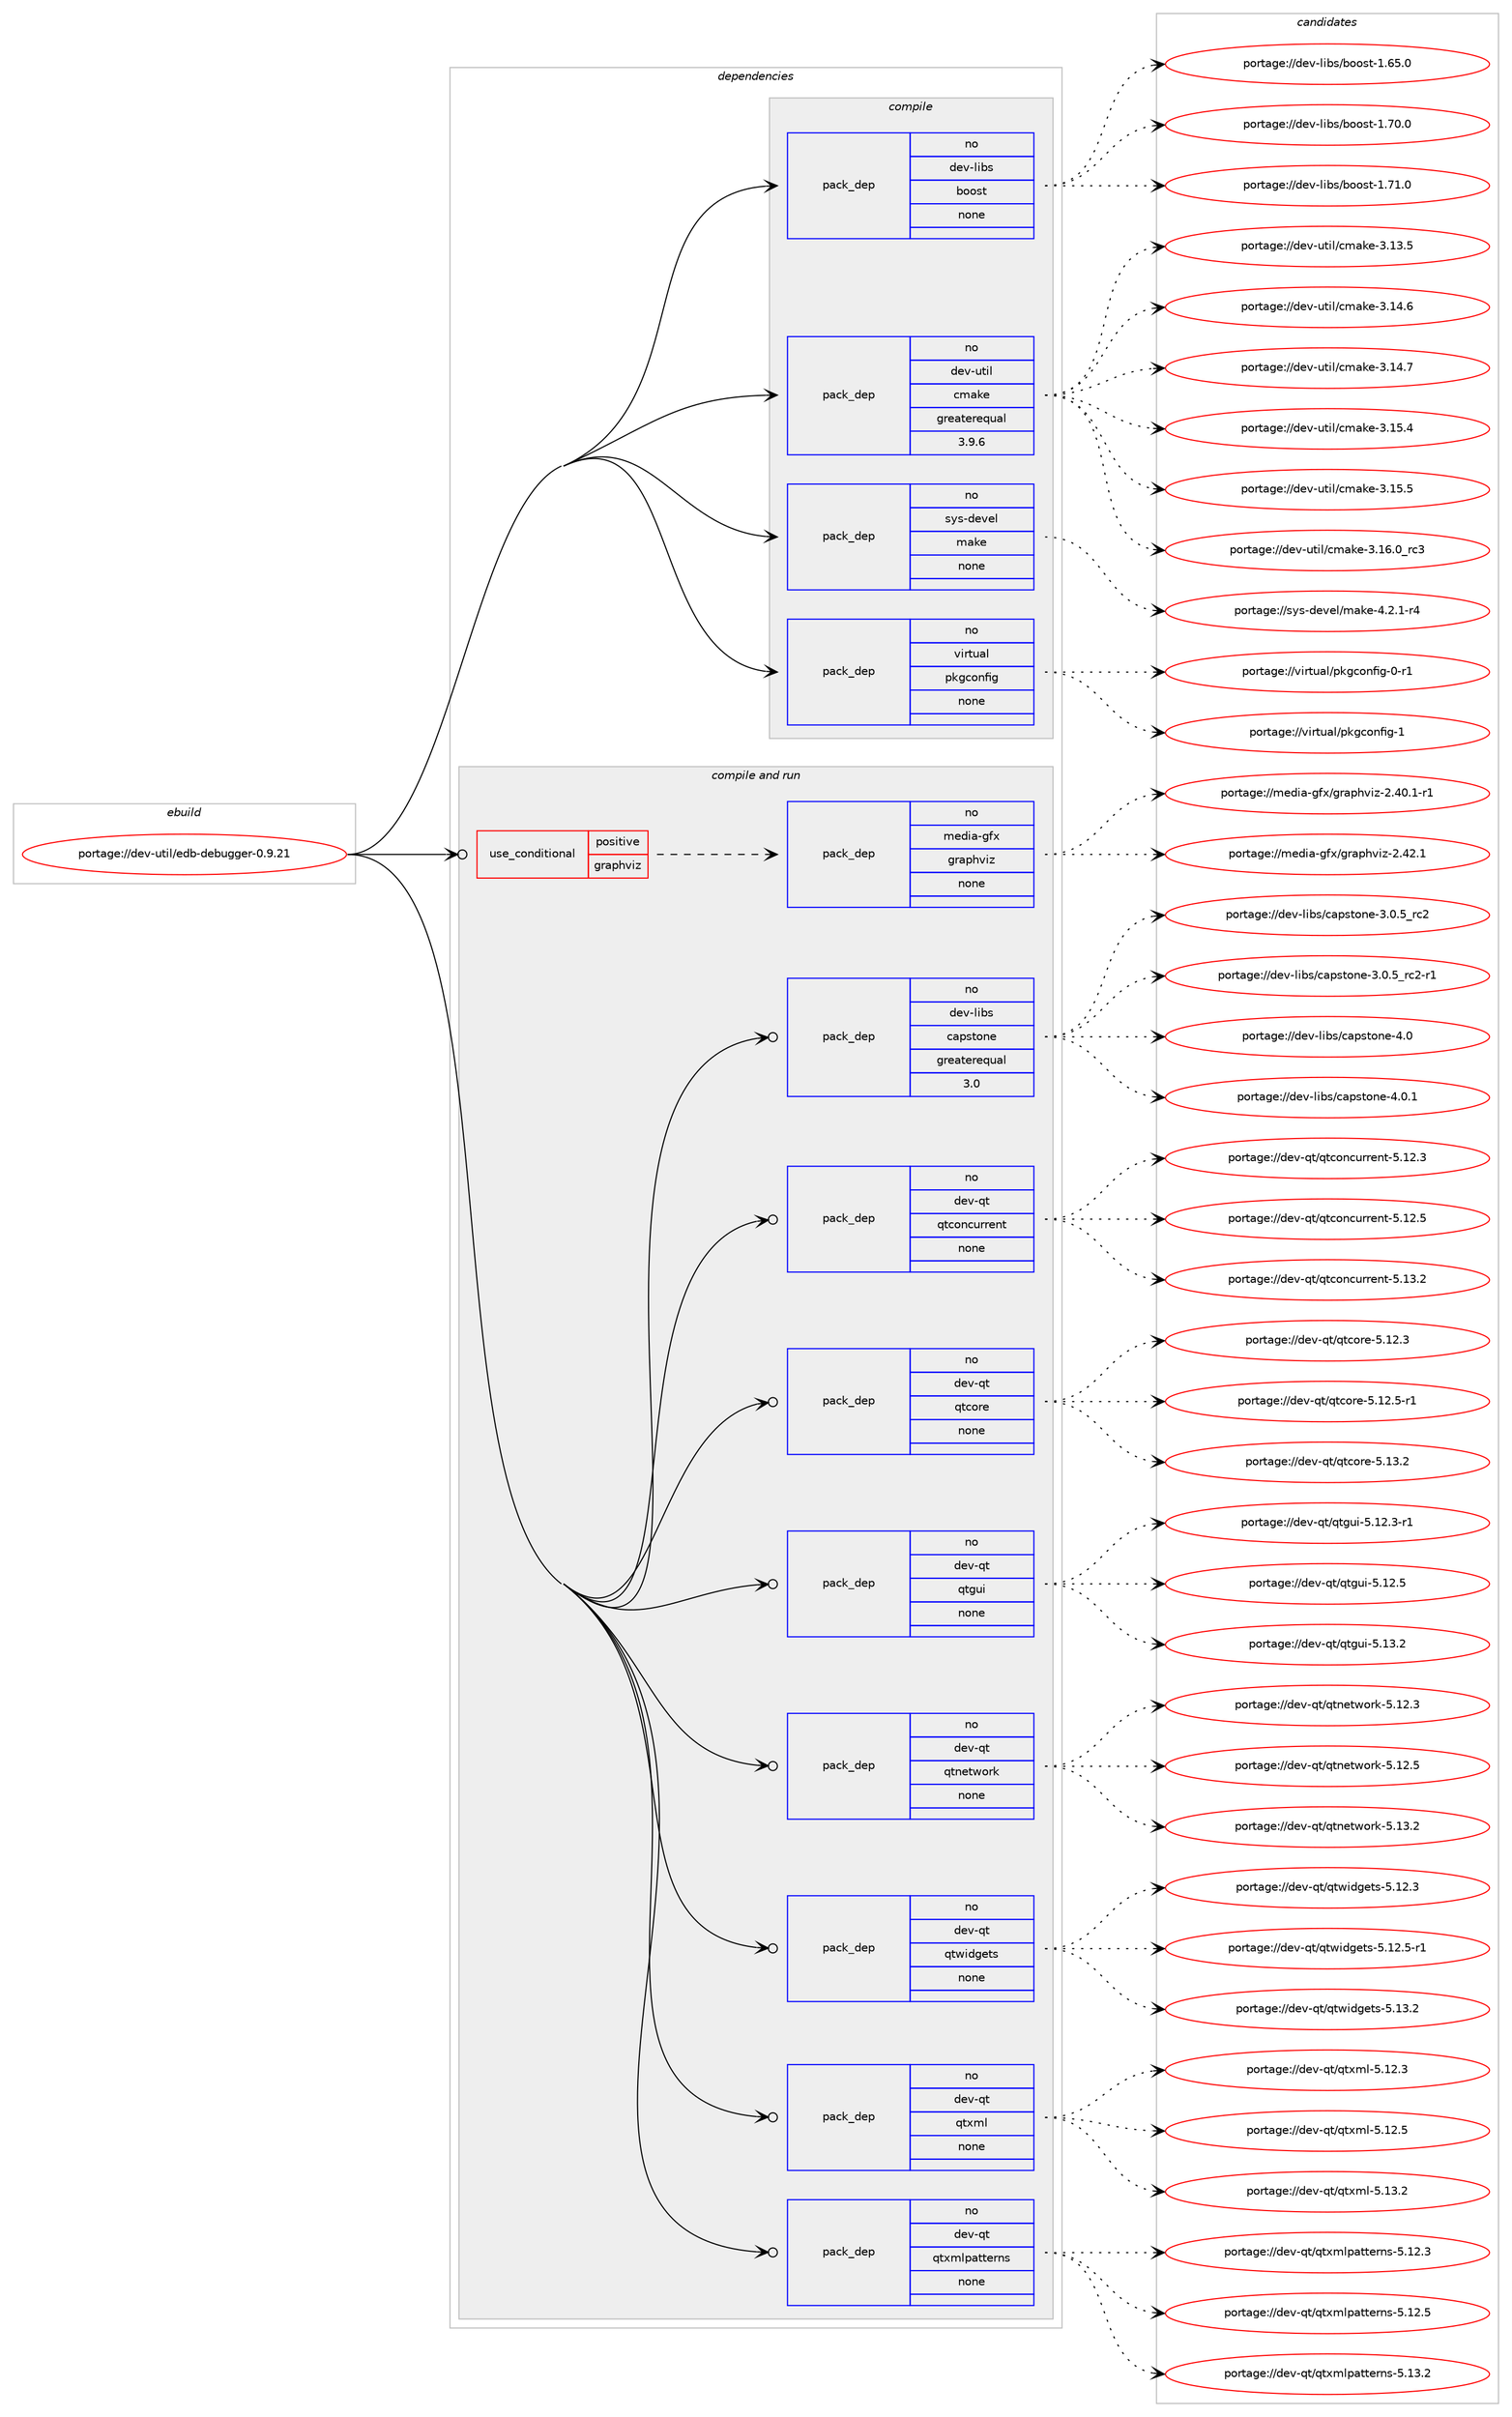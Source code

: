 digraph prolog {

# *************
# Graph options
# *************

newrank=true;
concentrate=true;
compound=true;
graph [rankdir=LR,fontname=Helvetica,fontsize=10,ranksep=1.5];#, ranksep=2.5, nodesep=0.2];
edge  [arrowhead=vee];
node  [fontname=Helvetica,fontsize=10];

# **********
# The ebuild
# **********

subgraph cluster_leftcol {
color=gray;
rank=same;
label=<<i>ebuild</i>>;
id [label="portage://dev-util/edb-debugger-0.9.21", color=red, width=4, href="../dev-util/edb-debugger-0.9.21.svg"];
}

# ****************
# The dependencies
# ****************

subgraph cluster_midcol {
color=gray;
label=<<i>dependencies</i>>;
subgraph cluster_compile {
fillcolor="#eeeeee";
style=filled;
label=<<i>compile</i>>;
subgraph pack187210 {
dependency261961 [label=<<TABLE BORDER="0" CELLBORDER="1" CELLSPACING="0" CELLPADDING="4" WIDTH="220"><TR><TD ROWSPAN="6" CELLPADDING="30">pack_dep</TD></TR><TR><TD WIDTH="110">no</TD></TR><TR><TD>dev-libs</TD></TR><TR><TD>boost</TD></TR><TR><TD>none</TD></TR><TR><TD></TD></TR></TABLE>>, shape=none, color=blue];
}
id:e -> dependency261961:w [weight=20,style="solid",arrowhead="vee"];
subgraph pack187211 {
dependency261962 [label=<<TABLE BORDER="0" CELLBORDER="1" CELLSPACING="0" CELLPADDING="4" WIDTH="220"><TR><TD ROWSPAN="6" CELLPADDING="30">pack_dep</TD></TR><TR><TD WIDTH="110">no</TD></TR><TR><TD>dev-util</TD></TR><TR><TD>cmake</TD></TR><TR><TD>greaterequal</TD></TR><TR><TD>3.9.6</TD></TR></TABLE>>, shape=none, color=blue];
}
id:e -> dependency261962:w [weight=20,style="solid",arrowhead="vee"];
subgraph pack187212 {
dependency261963 [label=<<TABLE BORDER="0" CELLBORDER="1" CELLSPACING="0" CELLPADDING="4" WIDTH="220"><TR><TD ROWSPAN="6" CELLPADDING="30">pack_dep</TD></TR><TR><TD WIDTH="110">no</TD></TR><TR><TD>sys-devel</TD></TR><TR><TD>make</TD></TR><TR><TD>none</TD></TR><TR><TD></TD></TR></TABLE>>, shape=none, color=blue];
}
id:e -> dependency261963:w [weight=20,style="solid",arrowhead="vee"];
subgraph pack187213 {
dependency261964 [label=<<TABLE BORDER="0" CELLBORDER="1" CELLSPACING="0" CELLPADDING="4" WIDTH="220"><TR><TD ROWSPAN="6" CELLPADDING="30">pack_dep</TD></TR><TR><TD WIDTH="110">no</TD></TR><TR><TD>virtual</TD></TR><TR><TD>pkgconfig</TD></TR><TR><TD>none</TD></TR><TR><TD></TD></TR></TABLE>>, shape=none, color=blue];
}
id:e -> dependency261964:w [weight=20,style="solid",arrowhead="vee"];
}
subgraph cluster_compileandrun {
fillcolor="#eeeeee";
style=filled;
label=<<i>compile and run</i>>;
subgraph cond71109 {
dependency261965 [label=<<TABLE BORDER="0" CELLBORDER="1" CELLSPACING="0" CELLPADDING="4"><TR><TD ROWSPAN="3" CELLPADDING="10">use_conditional</TD></TR><TR><TD>positive</TD></TR><TR><TD>graphviz</TD></TR></TABLE>>, shape=none, color=red];
subgraph pack187214 {
dependency261966 [label=<<TABLE BORDER="0" CELLBORDER="1" CELLSPACING="0" CELLPADDING="4" WIDTH="220"><TR><TD ROWSPAN="6" CELLPADDING="30">pack_dep</TD></TR><TR><TD WIDTH="110">no</TD></TR><TR><TD>media-gfx</TD></TR><TR><TD>graphviz</TD></TR><TR><TD>none</TD></TR><TR><TD></TD></TR></TABLE>>, shape=none, color=blue];
}
dependency261965:e -> dependency261966:w [weight=20,style="dashed",arrowhead="vee"];
}
id:e -> dependency261965:w [weight=20,style="solid",arrowhead="odotvee"];
subgraph pack187215 {
dependency261967 [label=<<TABLE BORDER="0" CELLBORDER="1" CELLSPACING="0" CELLPADDING="4" WIDTH="220"><TR><TD ROWSPAN="6" CELLPADDING="30">pack_dep</TD></TR><TR><TD WIDTH="110">no</TD></TR><TR><TD>dev-libs</TD></TR><TR><TD>capstone</TD></TR><TR><TD>greaterequal</TD></TR><TR><TD>3.0</TD></TR></TABLE>>, shape=none, color=blue];
}
id:e -> dependency261967:w [weight=20,style="solid",arrowhead="odotvee"];
subgraph pack187216 {
dependency261968 [label=<<TABLE BORDER="0" CELLBORDER="1" CELLSPACING="0" CELLPADDING="4" WIDTH="220"><TR><TD ROWSPAN="6" CELLPADDING="30">pack_dep</TD></TR><TR><TD WIDTH="110">no</TD></TR><TR><TD>dev-qt</TD></TR><TR><TD>qtconcurrent</TD></TR><TR><TD>none</TD></TR><TR><TD></TD></TR></TABLE>>, shape=none, color=blue];
}
id:e -> dependency261968:w [weight=20,style="solid",arrowhead="odotvee"];
subgraph pack187217 {
dependency261969 [label=<<TABLE BORDER="0" CELLBORDER="1" CELLSPACING="0" CELLPADDING="4" WIDTH="220"><TR><TD ROWSPAN="6" CELLPADDING="30">pack_dep</TD></TR><TR><TD WIDTH="110">no</TD></TR><TR><TD>dev-qt</TD></TR><TR><TD>qtcore</TD></TR><TR><TD>none</TD></TR><TR><TD></TD></TR></TABLE>>, shape=none, color=blue];
}
id:e -> dependency261969:w [weight=20,style="solid",arrowhead="odotvee"];
subgraph pack187218 {
dependency261970 [label=<<TABLE BORDER="0" CELLBORDER="1" CELLSPACING="0" CELLPADDING="4" WIDTH="220"><TR><TD ROWSPAN="6" CELLPADDING="30">pack_dep</TD></TR><TR><TD WIDTH="110">no</TD></TR><TR><TD>dev-qt</TD></TR><TR><TD>qtgui</TD></TR><TR><TD>none</TD></TR><TR><TD></TD></TR></TABLE>>, shape=none, color=blue];
}
id:e -> dependency261970:w [weight=20,style="solid",arrowhead="odotvee"];
subgraph pack187219 {
dependency261971 [label=<<TABLE BORDER="0" CELLBORDER="1" CELLSPACING="0" CELLPADDING="4" WIDTH="220"><TR><TD ROWSPAN="6" CELLPADDING="30">pack_dep</TD></TR><TR><TD WIDTH="110">no</TD></TR><TR><TD>dev-qt</TD></TR><TR><TD>qtnetwork</TD></TR><TR><TD>none</TD></TR><TR><TD></TD></TR></TABLE>>, shape=none, color=blue];
}
id:e -> dependency261971:w [weight=20,style="solid",arrowhead="odotvee"];
subgraph pack187220 {
dependency261972 [label=<<TABLE BORDER="0" CELLBORDER="1" CELLSPACING="0" CELLPADDING="4" WIDTH="220"><TR><TD ROWSPAN="6" CELLPADDING="30">pack_dep</TD></TR><TR><TD WIDTH="110">no</TD></TR><TR><TD>dev-qt</TD></TR><TR><TD>qtwidgets</TD></TR><TR><TD>none</TD></TR><TR><TD></TD></TR></TABLE>>, shape=none, color=blue];
}
id:e -> dependency261972:w [weight=20,style="solid",arrowhead="odotvee"];
subgraph pack187221 {
dependency261973 [label=<<TABLE BORDER="0" CELLBORDER="1" CELLSPACING="0" CELLPADDING="4" WIDTH="220"><TR><TD ROWSPAN="6" CELLPADDING="30">pack_dep</TD></TR><TR><TD WIDTH="110">no</TD></TR><TR><TD>dev-qt</TD></TR><TR><TD>qtxml</TD></TR><TR><TD>none</TD></TR><TR><TD></TD></TR></TABLE>>, shape=none, color=blue];
}
id:e -> dependency261973:w [weight=20,style="solid",arrowhead="odotvee"];
subgraph pack187222 {
dependency261974 [label=<<TABLE BORDER="0" CELLBORDER="1" CELLSPACING="0" CELLPADDING="4" WIDTH="220"><TR><TD ROWSPAN="6" CELLPADDING="30">pack_dep</TD></TR><TR><TD WIDTH="110">no</TD></TR><TR><TD>dev-qt</TD></TR><TR><TD>qtxmlpatterns</TD></TR><TR><TD>none</TD></TR><TR><TD></TD></TR></TABLE>>, shape=none, color=blue];
}
id:e -> dependency261974:w [weight=20,style="solid",arrowhead="odotvee"];
}
subgraph cluster_run {
fillcolor="#eeeeee";
style=filled;
label=<<i>run</i>>;
}
}

# **************
# The candidates
# **************

subgraph cluster_choices {
rank=same;
color=gray;
label=<<i>candidates</i>>;

subgraph choice187210 {
color=black;
nodesep=1;
choiceportage1001011184510810598115479811111111511645494654534648 [label="portage://dev-libs/boost-1.65.0", color=red, width=4,href="../dev-libs/boost-1.65.0.svg"];
choiceportage1001011184510810598115479811111111511645494655484648 [label="portage://dev-libs/boost-1.70.0", color=red, width=4,href="../dev-libs/boost-1.70.0.svg"];
choiceportage1001011184510810598115479811111111511645494655494648 [label="portage://dev-libs/boost-1.71.0", color=red, width=4,href="../dev-libs/boost-1.71.0.svg"];
dependency261961:e -> choiceportage1001011184510810598115479811111111511645494654534648:w [style=dotted,weight="100"];
dependency261961:e -> choiceportage1001011184510810598115479811111111511645494655484648:w [style=dotted,weight="100"];
dependency261961:e -> choiceportage1001011184510810598115479811111111511645494655494648:w [style=dotted,weight="100"];
}
subgraph choice187211 {
color=black;
nodesep=1;
choiceportage1001011184511711610510847991099710710145514649514653 [label="portage://dev-util/cmake-3.13.5", color=red, width=4,href="../dev-util/cmake-3.13.5.svg"];
choiceportage1001011184511711610510847991099710710145514649524654 [label="portage://dev-util/cmake-3.14.6", color=red, width=4,href="../dev-util/cmake-3.14.6.svg"];
choiceportage1001011184511711610510847991099710710145514649524655 [label="portage://dev-util/cmake-3.14.7", color=red, width=4,href="../dev-util/cmake-3.14.7.svg"];
choiceportage1001011184511711610510847991099710710145514649534652 [label="portage://dev-util/cmake-3.15.4", color=red, width=4,href="../dev-util/cmake-3.15.4.svg"];
choiceportage1001011184511711610510847991099710710145514649534653 [label="portage://dev-util/cmake-3.15.5", color=red, width=4,href="../dev-util/cmake-3.15.5.svg"];
choiceportage1001011184511711610510847991099710710145514649544648951149951 [label="portage://dev-util/cmake-3.16.0_rc3", color=red, width=4,href="../dev-util/cmake-3.16.0_rc3.svg"];
dependency261962:e -> choiceportage1001011184511711610510847991099710710145514649514653:w [style=dotted,weight="100"];
dependency261962:e -> choiceportage1001011184511711610510847991099710710145514649524654:w [style=dotted,weight="100"];
dependency261962:e -> choiceportage1001011184511711610510847991099710710145514649524655:w [style=dotted,weight="100"];
dependency261962:e -> choiceportage1001011184511711610510847991099710710145514649534652:w [style=dotted,weight="100"];
dependency261962:e -> choiceportage1001011184511711610510847991099710710145514649534653:w [style=dotted,weight="100"];
dependency261962:e -> choiceportage1001011184511711610510847991099710710145514649544648951149951:w [style=dotted,weight="100"];
}
subgraph choice187212 {
color=black;
nodesep=1;
choiceportage1151211154510010111810110847109971071014552465046494511452 [label="portage://sys-devel/make-4.2.1-r4", color=red, width=4,href="../sys-devel/make-4.2.1-r4.svg"];
dependency261963:e -> choiceportage1151211154510010111810110847109971071014552465046494511452:w [style=dotted,weight="100"];
}
subgraph choice187213 {
color=black;
nodesep=1;
choiceportage11810511411611797108471121071039911111010210510345484511449 [label="portage://virtual/pkgconfig-0-r1", color=red, width=4,href="../virtual/pkgconfig-0-r1.svg"];
choiceportage1181051141161179710847112107103991111101021051034549 [label="portage://virtual/pkgconfig-1", color=red, width=4,href="../virtual/pkgconfig-1.svg"];
dependency261964:e -> choiceportage11810511411611797108471121071039911111010210510345484511449:w [style=dotted,weight="100"];
dependency261964:e -> choiceportage1181051141161179710847112107103991111101021051034549:w [style=dotted,weight="100"];
}
subgraph choice187214 {
color=black;
nodesep=1;
choiceportage10910110010597451031021204710311497112104118105122455046524846494511449 [label="portage://media-gfx/graphviz-2.40.1-r1", color=red, width=4,href="../media-gfx/graphviz-2.40.1-r1.svg"];
choiceportage1091011001059745103102120471031149711210411810512245504652504649 [label="portage://media-gfx/graphviz-2.42.1", color=red, width=4,href="../media-gfx/graphviz-2.42.1.svg"];
dependency261966:e -> choiceportage10910110010597451031021204710311497112104118105122455046524846494511449:w [style=dotted,weight="100"];
dependency261966:e -> choiceportage1091011001059745103102120471031149711210411810512245504652504649:w [style=dotted,weight="100"];
}
subgraph choice187215 {
color=black;
nodesep=1;
choiceportage1001011184510810598115479997112115116111110101455146484653951149950 [label="portage://dev-libs/capstone-3.0.5_rc2", color=red, width=4,href="../dev-libs/capstone-3.0.5_rc2.svg"];
choiceportage10010111845108105981154799971121151161111101014551464846539511499504511449 [label="portage://dev-libs/capstone-3.0.5_rc2-r1", color=red, width=4,href="../dev-libs/capstone-3.0.5_rc2-r1.svg"];
choiceportage100101118451081059811547999711211511611111010145524648 [label="portage://dev-libs/capstone-4.0", color=red, width=4,href="../dev-libs/capstone-4.0.svg"];
choiceportage1001011184510810598115479997112115116111110101455246484649 [label="portage://dev-libs/capstone-4.0.1", color=red, width=4,href="../dev-libs/capstone-4.0.1.svg"];
dependency261967:e -> choiceportage1001011184510810598115479997112115116111110101455146484653951149950:w [style=dotted,weight="100"];
dependency261967:e -> choiceportage10010111845108105981154799971121151161111101014551464846539511499504511449:w [style=dotted,weight="100"];
dependency261967:e -> choiceportage100101118451081059811547999711211511611111010145524648:w [style=dotted,weight="100"];
dependency261967:e -> choiceportage1001011184510810598115479997112115116111110101455246484649:w [style=dotted,weight="100"];
}
subgraph choice187216 {
color=black;
nodesep=1;
choiceportage1001011184511311647113116991111109911711411410111011645534649504651 [label="portage://dev-qt/qtconcurrent-5.12.3", color=red, width=4,href="../dev-qt/qtconcurrent-5.12.3.svg"];
choiceportage1001011184511311647113116991111109911711411410111011645534649504653 [label="portage://dev-qt/qtconcurrent-5.12.5", color=red, width=4,href="../dev-qt/qtconcurrent-5.12.5.svg"];
choiceportage1001011184511311647113116991111109911711411410111011645534649514650 [label="portage://dev-qt/qtconcurrent-5.13.2", color=red, width=4,href="../dev-qt/qtconcurrent-5.13.2.svg"];
dependency261968:e -> choiceportage1001011184511311647113116991111109911711411410111011645534649504651:w [style=dotted,weight="100"];
dependency261968:e -> choiceportage1001011184511311647113116991111109911711411410111011645534649504653:w [style=dotted,weight="100"];
dependency261968:e -> choiceportage1001011184511311647113116991111109911711411410111011645534649514650:w [style=dotted,weight="100"];
}
subgraph choice187217 {
color=black;
nodesep=1;
choiceportage10010111845113116471131169911111410145534649504651 [label="portage://dev-qt/qtcore-5.12.3", color=red, width=4,href="../dev-qt/qtcore-5.12.3.svg"];
choiceportage100101118451131164711311699111114101455346495046534511449 [label="portage://dev-qt/qtcore-5.12.5-r1", color=red, width=4,href="../dev-qt/qtcore-5.12.5-r1.svg"];
choiceportage10010111845113116471131169911111410145534649514650 [label="portage://dev-qt/qtcore-5.13.2", color=red, width=4,href="../dev-qt/qtcore-5.13.2.svg"];
dependency261969:e -> choiceportage10010111845113116471131169911111410145534649504651:w [style=dotted,weight="100"];
dependency261969:e -> choiceportage100101118451131164711311699111114101455346495046534511449:w [style=dotted,weight="100"];
dependency261969:e -> choiceportage10010111845113116471131169911111410145534649514650:w [style=dotted,weight="100"];
}
subgraph choice187218 {
color=black;
nodesep=1;
choiceportage1001011184511311647113116103117105455346495046514511449 [label="portage://dev-qt/qtgui-5.12.3-r1", color=red, width=4,href="../dev-qt/qtgui-5.12.3-r1.svg"];
choiceportage100101118451131164711311610311710545534649504653 [label="portage://dev-qt/qtgui-5.12.5", color=red, width=4,href="../dev-qt/qtgui-5.12.5.svg"];
choiceportage100101118451131164711311610311710545534649514650 [label="portage://dev-qt/qtgui-5.13.2", color=red, width=4,href="../dev-qt/qtgui-5.13.2.svg"];
dependency261970:e -> choiceportage1001011184511311647113116103117105455346495046514511449:w [style=dotted,weight="100"];
dependency261970:e -> choiceportage100101118451131164711311610311710545534649504653:w [style=dotted,weight="100"];
dependency261970:e -> choiceportage100101118451131164711311610311710545534649514650:w [style=dotted,weight="100"];
}
subgraph choice187219 {
color=black;
nodesep=1;
choiceportage100101118451131164711311611010111611911111410745534649504651 [label="portage://dev-qt/qtnetwork-5.12.3", color=red, width=4,href="../dev-qt/qtnetwork-5.12.3.svg"];
choiceportage100101118451131164711311611010111611911111410745534649504653 [label="portage://dev-qt/qtnetwork-5.12.5", color=red, width=4,href="../dev-qt/qtnetwork-5.12.5.svg"];
choiceportage100101118451131164711311611010111611911111410745534649514650 [label="portage://dev-qt/qtnetwork-5.13.2", color=red, width=4,href="../dev-qt/qtnetwork-5.13.2.svg"];
dependency261971:e -> choiceportage100101118451131164711311611010111611911111410745534649504651:w [style=dotted,weight="100"];
dependency261971:e -> choiceportage100101118451131164711311611010111611911111410745534649504653:w [style=dotted,weight="100"];
dependency261971:e -> choiceportage100101118451131164711311611010111611911111410745534649514650:w [style=dotted,weight="100"];
}
subgraph choice187220 {
color=black;
nodesep=1;
choiceportage100101118451131164711311611910510010310111611545534649504651 [label="portage://dev-qt/qtwidgets-5.12.3", color=red, width=4,href="../dev-qt/qtwidgets-5.12.3.svg"];
choiceportage1001011184511311647113116119105100103101116115455346495046534511449 [label="portage://dev-qt/qtwidgets-5.12.5-r1", color=red, width=4,href="../dev-qt/qtwidgets-5.12.5-r1.svg"];
choiceportage100101118451131164711311611910510010310111611545534649514650 [label="portage://dev-qt/qtwidgets-5.13.2", color=red, width=4,href="../dev-qt/qtwidgets-5.13.2.svg"];
dependency261972:e -> choiceportage100101118451131164711311611910510010310111611545534649504651:w [style=dotted,weight="100"];
dependency261972:e -> choiceportage1001011184511311647113116119105100103101116115455346495046534511449:w [style=dotted,weight="100"];
dependency261972:e -> choiceportage100101118451131164711311611910510010310111611545534649514650:w [style=dotted,weight="100"];
}
subgraph choice187221 {
color=black;
nodesep=1;
choiceportage100101118451131164711311612010910845534649504651 [label="portage://dev-qt/qtxml-5.12.3", color=red, width=4,href="../dev-qt/qtxml-5.12.3.svg"];
choiceportage100101118451131164711311612010910845534649504653 [label="portage://dev-qt/qtxml-5.12.5", color=red, width=4,href="../dev-qt/qtxml-5.12.5.svg"];
choiceportage100101118451131164711311612010910845534649514650 [label="portage://dev-qt/qtxml-5.13.2", color=red, width=4,href="../dev-qt/qtxml-5.13.2.svg"];
dependency261973:e -> choiceportage100101118451131164711311612010910845534649504651:w [style=dotted,weight="100"];
dependency261973:e -> choiceportage100101118451131164711311612010910845534649504653:w [style=dotted,weight="100"];
dependency261973:e -> choiceportage100101118451131164711311612010910845534649514650:w [style=dotted,weight="100"];
}
subgraph choice187222 {
color=black;
nodesep=1;
choiceportage10010111845113116471131161201091081129711611610111411011545534649504651 [label="portage://dev-qt/qtxmlpatterns-5.12.3", color=red, width=4,href="../dev-qt/qtxmlpatterns-5.12.3.svg"];
choiceportage10010111845113116471131161201091081129711611610111411011545534649504653 [label="portage://dev-qt/qtxmlpatterns-5.12.5", color=red, width=4,href="../dev-qt/qtxmlpatterns-5.12.5.svg"];
choiceportage10010111845113116471131161201091081129711611610111411011545534649514650 [label="portage://dev-qt/qtxmlpatterns-5.13.2", color=red, width=4,href="../dev-qt/qtxmlpatterns-5.13.2.svg"];
dependency261974:e -> choiceportage10010111845113116471131161201091081129711611610111411011545534649504651:w [style=dotted,weight="100"];
dependency261974:e -> choiceportage10010111845113116471131161201091081129711611610111411011545534649504653:w [style=dotted,weight="100"];
dependency261974:e -> choiceportage10010111845113116471131161201091081129711611610111411011545534649514650:w [style=dotted,weight="100"];
}
}

}
